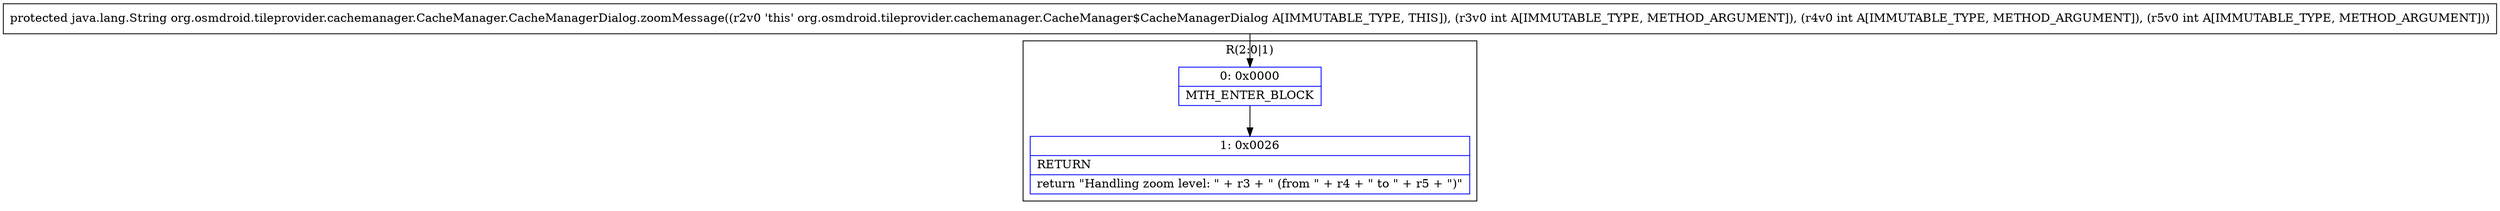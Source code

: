 digraph "CFG fororg.osmdroid.tileprovider.cachemanager.CacheManager.CacheManagerDialog.zoomMessage(III)Ljava\/lang\/String;" {
subgraph cluster_Region_1271145612 {
label = "R(2:0|1)";
node [shape=record,color=blue];
Node_0 [shape=record,label="{0\:\ 0x0000|MTH_ENTER_BLOCK\l}"];
Node_1 [shape=record,label="{1\:\ 0x0026|RETURN\l|return \"Handling zoom level: \" + r3 + \" (from \" + r4 + \" to \" + r5 + \")\"\l}"];
}
MethodNode[shape=record,label="{protected java.lang.String org.osmdroid.tileprovider.cachemanager.CacheManager.CacheManagerDialog.zoomMessage((r2v0 'this' org.osmdroid.tileprovider.cachemanager.CacheManager$CacheManagerDialog A[IMMUTABLE_TYPE, THIS]), (r3v0 int A[IMMUTABLE_TYPE, METHOD_ARGUMENT]), (r4v0 int A[IMMUTABLE_TYPE, METHOD_ARGUMENT]), (r5v0 int A[IMMUTABLE_TYPE, METHOD_ARGUMENT])) }"];
MethodNode -> Node_0;
Node_0 -> Node_1;
}

